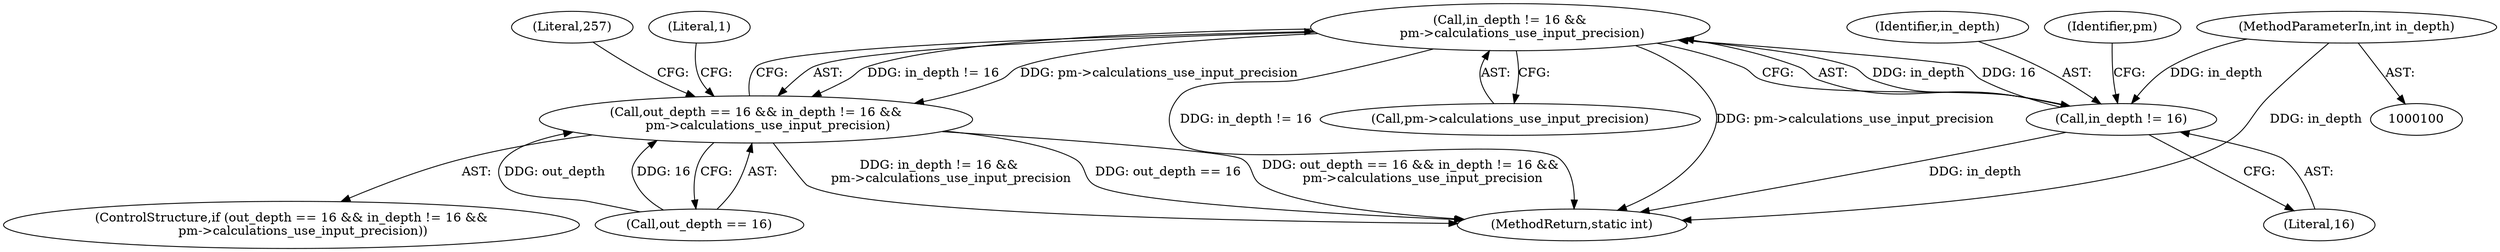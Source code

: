 digraph "0_Android_9d4853418ab2f754c2b63e091c29c5529b8b86ca_110@pointer" {
"1000110" [label="(Call,in_depth != 16 &&\n      pm->calculations_use_input_precision)"];
"1000111" [label="(Call,in_depth != 16)"];
"1000102" [label="(MethodParameterIn,int in_depth)"];
"1000106" [label="(Call,out_depth == 16 && in_depth != 16 &&\n      pm->calculations_use_input_precision)"];
"1000102" [label="(MethodParameterIn,int in_depth)"];
"1000106" [label="(Call,out_depth == 16 && in_depth != 16 &&\n      pm->calculations_use_input_precision)"];
"1000118" [label="(Literal,257)"];
"1000110" [label="(Call,in_depth != 16 &&\n      pm->calculations_use_input_precision)"];
"1000105" [label="(ControlStructure,if (out_depth == 16 && in_depth != 16 &&\n      pm->calculations_use_input_precision))"];
"1000112" [label="(Identifier,in_depth)"];
"1000111" [label="(Call,in_depth != 16)"];
"1000113" [label="(Literal,16)"];
"1000107" [label="(Call,out_depth == 16)"];
"1000121" [label="(Literal,1)"];
"1000114" [label="(Call,pm->calculations_use_input_precision)"];
"1000122" [label="(MethodReturn,static int)"];
"1000115" [label="(Identifier,pm)"];
"1000110" -> "1000106"  [label="AST: "];
"1000110" -> "1000111"  [label="CFG: "];
"1000110" -> "1000114"  [label="CFG: "];
"1000111" -> "1000110"  [label="AST: "];
"1000114" -> "1000110"  [label="AST: "];
"1000106" -> "1000110"  [label="CFG: "];
"1000110" -> "1000122"  [label="DDG: pm->calculations_use_input_precision"];
"1000110" -> "1000122"  [label="DDG: in_depth != 16"];
"1000110" -> "1000106"  [label="DDG: in_depth != 16"];
"1000110" -> "1000106"  [label="DDG: pm->calculations_use_input_precision"];
"1000111" -> "1000110"  [label="DDG: in_depth"];
"1000111" -> "1000110"  [label="DDG: 16"];
"1000111" -> "1000113"  [label="CFG: "];
"1000112" -> "1000111"  [label="AST: "];
"1000113" -> "1000111"  [label="AST: "];
"1000115" -> "1000111"  [label="CFG: "];
"1000111" -> "1000122"  [label="DDG: in_depth"];
"1000102" -> "1000111"  [label="DDG: in_depth"];
"1000102" -> "1000100"  [label="AST: "];
"1000102" -> "1000122"  [label="DDG: in_depth"];
"1000106" -> "1000105"  [label="AST: "];
"1000106" -> "1000107"  [label="CFG: "];
"1000107" -> "1000106"  [label="AST: "];
"1000118" -> "1000106"  [label="CFG: "];
"1000121" -> "1000106"  [label="CFG: "];
"1000106" -> "1000122"  [label="DDG: out_depth == 16"];
"1000106" -> "1000122"  [label="DDG: out_depth == 16 && in_depth != 16 &&\n      pm->calculations_use_input_precision"];
"1000106" -> "1000122"  [label="DDG: in_depth != 16 &&\n      pm->calculations_use_input_precision"];
"1000107" -> "1000106"  [label="DDG: out_depth"];
"1000107" -> "1000106"  [label="DDG: 16"];
}
